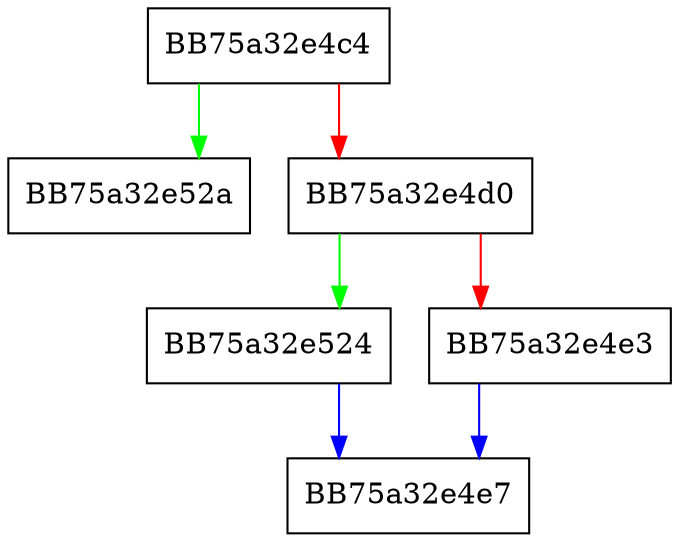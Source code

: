 digraph get_BB_info {
  node [shape="box"];
  graph [splines=ortho];
  BB75a32e4c4 -> BB75a32e52a [color="green"];
  BB75a32e4c4 -> BB75a32e4d0 [color="red"];
  BB75a32e4d0 -> BB75a32e524 [color="green"];
  BB75a32e4d0 -> BB75a32e4e3 [color="red"];
  BB75a32e4e3 -> BB75a32e4e7 [color="blue"];
  BB75a32e524 -> BB75a32e4e7 [color="blue"];
}
